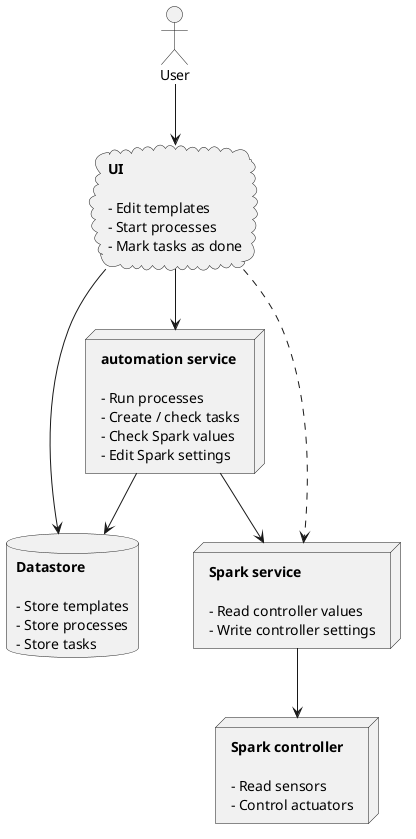 @startuml "Automation service deployment"

actor User
cloud UI [
    <b>UI

    - Edit templates
    - Start processes
    - Mark tasks as done
]
database Datastore [
    <b>Datastore

    - Store templates
    - Store processes
    - Store tasks
]
node AutomationService [
    <b>automation service

    - Run processes
    - Create / check tasks
    - Check Spark values
    - Edit Spark settings
]
node SparkService [
    <b>Spark service

    - Read controller values
    - Write controller settings
]
node SparkController [
    <b>Spark controller

    - Read sensors
    - Control actuators
]

User --> UI
UI --> AutomationService
UI ..> SparkService
UI --> Datastore
SparkService --> SparkController
AutomationService --> Datastore
AutomationService --> SparkService

@enduml
